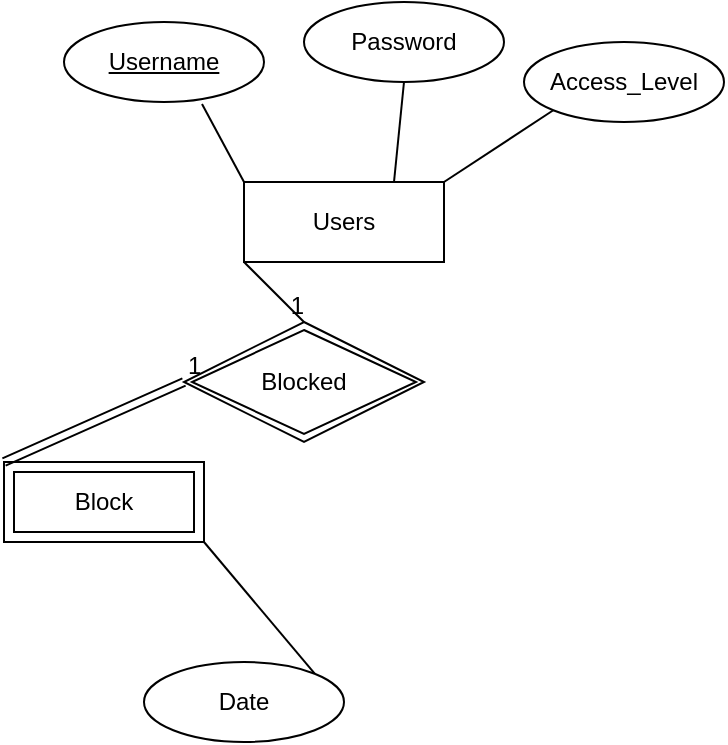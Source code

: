 <mxfile>
    <diagram id="37Ibzca2V1Fqy84CAwm6" name="Page-1">
        <mxGraphModel dx="613" dy="583" grid="1" gridSize="10" guides="1" tooltips="1" connect="1" arrows="1" fold="1" page="1" pageScale="1" pageWidth="850" pageHeight="1100" math="0" shadow="0">
            <root>
                <mxCell id="0"/>
                <mxCell id="1" parent="0"/>
                <mxCell id="2" value="Entity" style="whiteSpace=wrap;html=1;align=center;" vertex="1" parent="1">
                    <mxGeometry x="270" y="280" width="100" height="40" as="geometry"/>
                </mxCell>
                <mxCell id="3" value="Users&lt;br&gt;" style="whiteSpace=wrap;html=1;align=center;" vertex="1" parent="1">
                    <mxGeometry x="270" y="280" width="100" height="40" as="geometry"/>
                </mxCell>
                <mxCell id="4" value="Username&lt;br&gt;" style="ellipse;whiteSpace=wrap;html=1;align=center;fontStyle=4;" vertex="1" parent="1">
                    <mxGeometry x="180" y="200" width="100" height="40" as="geometry"/>
                </mxCell>
                <mxCell id="5" value="Password&lt;br&gt;" style="ellipse;whiteSpace=wrap;html=1;align=center;" vertex="1" parent="1">
                    <mxGeometry x="300" y="190" width="100" height="40" as="geometry"/>
                </mxCell>
                <mxCell id="6" value="Access_Level" style="ellipse;whiteSpace=wrap;html=1;align=center;" vertex="1" parent="1">
                    <mxGeometry x="410" y="210" width="100" height="40" as="geometry"/>
                </mxCell>
                <mxCell id="10" value="" style="endArrow=none;html=1;rounded=0;exitX=0.69;exitY=1.025;exitDx=0;exitDy=0;exitPerimeter=0;entryX=0;entryY=0;entryDx=0;entryDy=0;" edge="1" parent="1" source="4" target="3">
                    <mxGeometry relative="1" as="geometry">
                        <mxPoint x="240" y="280" as="sourcePoint"/>
                        <mxPoint x="400" y="280" as="targetPoint"/>
                    </mxGeometry>
                </mxCell>
                <mxCell id="11" value="" style="endArrow=none;html=1;rounded=0;exitX=0.5;exitY=1;exitDx=0;exitDy=0;entryX=0.75;entryY=0;entryDx=0;entryDy=0;" edge="1" parent="1" source="5" target="3">
                    <mxGeometry relative="1" as="geometry">
                        <mxPoint x="240" y="280" as="sourcePoint"/>
                        <mxPoint x="400" y="280" as="targetPoint"/>
                    </mxGeometry>
                </mxCell>
                <mxCell id="12" value="" style="endArrow=none;html=1;rounded=0;entryX=0;entryY=1;entryDx=0;entryDy=0;exitX=1;exitY=0;exitDx=0;exitDy=0;" edge="1" parent="1" source="3" target="6">
                    <mxGeometry relative="1" as="geometry">
                        <mxPoint x="240" y="280" as="sourcePoint"/>
                        <mxPoint x="400" y="280" as="targetPoint"/>
                    </mxGeometry>
                </mxCell>
                <mxCell id="15" value="Date" style="ellipse;whiteSpace=wrap;html=1;align=center;" vertex="1" parent="1">
                    <mxGeometry x="220" y="520" width="100" height="40" as="geometry"/>
                </mxCell>
                <mxCell id="16" value="" style="endArrow=none;html=1;rounded=0;exitX=1;exitY=1;exitDx=0;exitDy=0;entryX=1;entryY=0;entryDx=0;entryDy=0;" edge="1" parent="1" source="20" target="15">
                    <mxGeometry relative="1" as="geometry">
                        <mxPoint x="320" y="440" as="sourcePoint"/>
                        <mxPoint x="400" y="280" as="targetPoint"/>
                    </mxGeometry>
                </mxCell>
                <mxCell id="20" value="Block" style="shape=ext;margin=3;double=1;whiteSpace=wrap;html=1;align=center;" vertex="1" parent="1">
                    <mxGeometry x="150" y="420" width="100" height="40" as="geometry"/>
                </mxCell>
                <mxCell id="21" value="Blocked" style="shape=rhombus;double=1;perimeter=rhombusPerimeter;whiteSpace=wrap;html=1;align=center;" vertex="1" parent="1">
                    <mxGeometry x="240" y="350" width="120" height="60" as="geometry"/>
                </mxCell>
                <mxCell id="25" value="" style="shape=link;html=1;rounded=0;entryX=0;entryY=0;entryDx=0;entryDy=0;exitX=0;exitY=0.5;exitDx=0;exitDy=0;" edge="1" parent="1" source="21" target="20">
                    <mxGeometry relative="1" as="geometry">
                        <mxPoint x="240" y="280" as="sourcePoint"/>
                        <mxPoint x="400" y="280" as="targetPoint"/>
                    </mxGeometry>
                </mxCell>
                <mxCell id="26" value="1" style="resizable=0;html=1;align=left;verticalAlign=bottom;" connectable="0" vertex="1" parent="25">
                    <mxGeometry x="-1" relative="1" as="geometry"/>
                </mxCell>
                <mxCell id="28" value="" style="endArrow=none;html=1;rounded=0;entryX=0.5;entryY=0;entryDx=0;entryDy=0;exitX=0;exitY=1;exitDx=0;exitDy=0;" edge="1" parent="1" source="3" target="21">
                    <mxGeometry relative="1" as="geometry">
                        <mxPoint x="240" y="280" as="sourcePoint"/>
                        <mxPoint x="400" y="280" as="targetPoint"/>
                    </mxGeometry>
                </mxCell>
                <mxCell id="29" value="1" style="resizable=0;html=1;align=right;verticalAlign=bottom;" connectable="0" vertex="1" parent="28">
                    <mxGeometry x="1" relative="1" as="geometry"/>
                </mxCell>
            </root>
        </mxGraphModel>
    </diagram>
</mxfile>